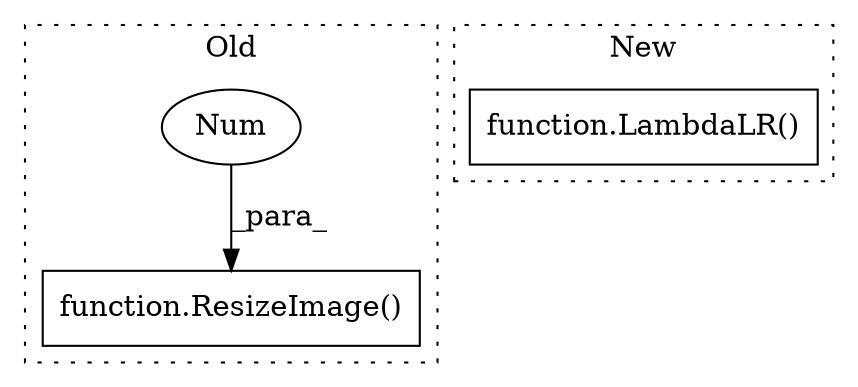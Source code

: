 digraph G {
subgraph cluster0 {
1 [label="function.ResizeImage()" a="75" s="1851,1866" l="12,1" shape="box"];
3 [label="Num" a="76" s="1863" l="3" shape="ellipse"];
label = "Old";
style="dotted";
}
subgraph cluster1 {
2 [label="function.LambdaLR()" a="75" s="3957,4049" l="9,1" shape="box"];
label = "New";
style="dotted";
}
3 -> 1 [label="_para_"];
}